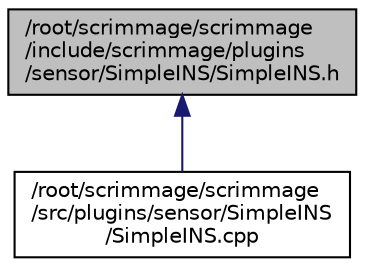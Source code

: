 digraph "/root/scrimmage/scrimmage/include/scrimmage/plugins/sensor/SimpleINS/SimpleINS.h"
{
 // LATEX_PDF_SIZE
  edge [fontname="Helvetica",fontsize="10",labelfontname="Helvetica",labelfontsize="10"];
  node [fontname="Helvetica",fontsize="10",shape=record];
  Node1 [label="/root/scrimmage/scrimmage\l/include/scrimmage/plugins\l/sensor/SimpleINS/SimpleINS.h",height=0.2,width=0.4,color="black", fillcolor="grey75", style="filled", fontcolor="black",tooltip="Brief file description."];
  Node1 -> Node2 [dir="back",color="midnightblue",fontsize="10",style="solid",fontname="Helvetica"];
  Node2 [label="/root/scrimmage/scrimmage\l/src/plugins/sensor/SimpleINS\l/SimpleINS.cpp",height=0.2,width=0.4,color="black", fillcolor="white", style="filled",URL="$SimpleINS_8cpp.html",tooltip="Brief file description."];
}
